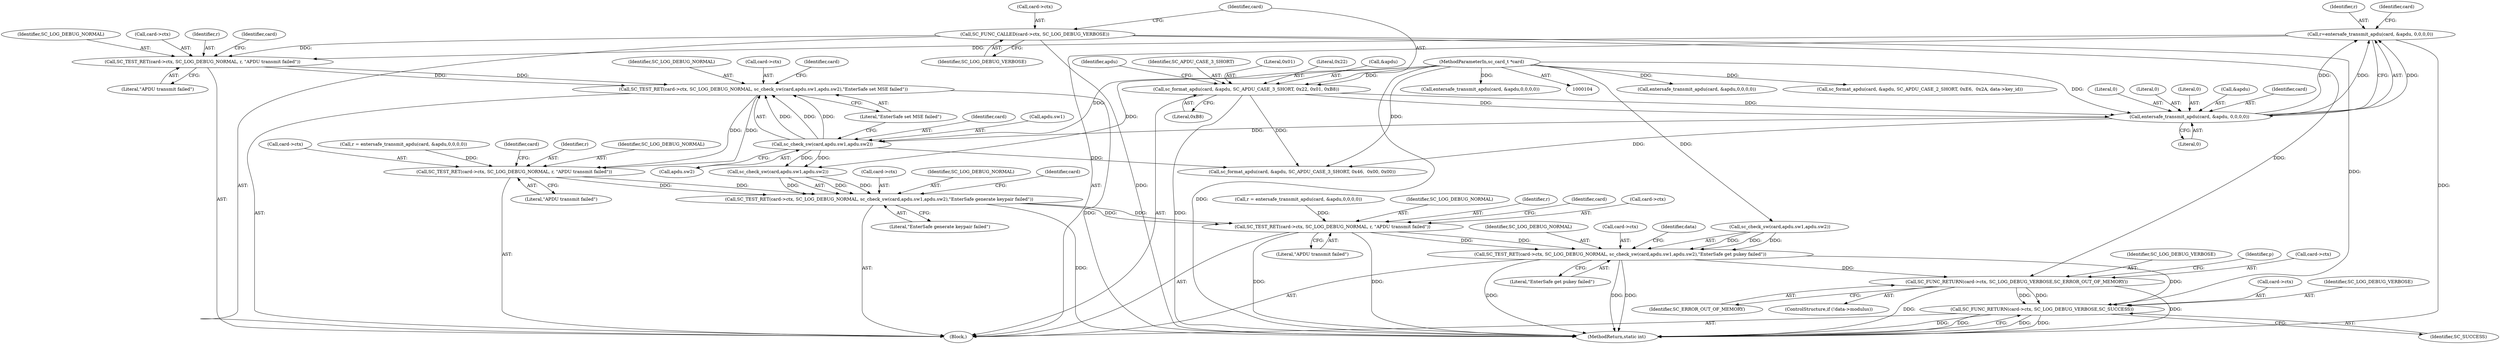 digraph "0_OpenSC_8fe377e93b4b56060e5bbfb6f3142ceaeca744fa_5@pointer" {
"1000198" [label="(Call,SC_TEST_RET(card->ctx, SC_LOG_DEBUG_NORMAL, sc_check_sw(card,apdu.sw1,apdu.sw2),\"EnterSafe set MSE failed\"))"];
"1000191" [label="(Call,SC_TEST_RET(card->ctx, SC_LOG_DEBUG_NORMAL, r, \"APDU transmit failed\"))"];
"1000121" [label="(Call,SC_FUNC_CALLED(card->ctx, SC_LOG_DEBUG_VERBOSE))"];
"1000181" [label="(Call,r=entersafe_transmit_apdu(card, &apdu, 0,0,0,0))"];
"1000183" [label="(Call,entersafe_transmit_apdu(card, &apdu, 0,0,0,0))"];
"1000126" [label="(Call,sc_format_apdu(card, &apdu, SC_APDU_CASE_3_SHORT, 0x22, 0x01, 0xB8))"];
"1000105" [label="(MethodParameterIn,sc_card_t *card)"];
"1000203" [label="(Call,sc_check_sw(card,apdu.sw1,apdu.sw2))"];
"1000270" [label="(Call,SC_TEST_RET(card->ctx, SC_LOG_DEBUG_NORMAL, r, \"APDU transmit failed\"))"];
"1000277" [label="(Call,SC_TEST_RET(card->ctx, SC_LOG_DEBUG_NORMAL, sc_check_sw(card,apdu.sw1,apdu.sw2),\"EnterSafe generate keypair failed\"))"];
"1000332" [label="(Call,SC_TEST_RET(card->ctx, SC_LOG_DEBUG_NORMAL, r, \"APDU transmit failed\"))"];
"1000339" [label="(Call,SC_TEST_RET(card->ctx, SC_LOG_DEBUG_NORMAL, sc_check_sw(card,apdu.sw1,apdu.sw2),\"EnterSafe get pukey failed\"))"];
"1000364" [label="(Call,SC_FUNC_RETURN(card->ctx, SC_LOG_DEBUG_VERBOSE,SC_ERROR_OUT_OF_MEMORY))"];
"1000438" [label="(Call,SC_FUNC_RETURN(card->ctx, SC_LOG_DEBUG_VERBOSE,SC_SUCCESS))"];
"1000133" [label="(Literal,0xB8)"];
"1000262" [label="(Call,entersafe_transmit_apdu(card, &apdu,0,0,0,0))"];
"1000282" [label="(Call,sc_check_sw(card,apdu.sw1,apdu.sw2))"];
"1000125" [label="(Identifier,SC_LOG_DEBUG_VERBOSE)"];
"1000339" [label="(Call,SC_TEST_RET(card->ctx, SC_LOG_DEBUG_NORMAL, sc_check_sw(card,apdu.sw1,apdu.sw2),\"EnterSafe get pukey failed\"))"];
"1000270" [label="(Call,SC_TEST_RET(card->ctx, SC_LOG_DEBUG_NORMAL, r, \"APDU transmit failed\"))"];
"1000344" [label="(Call,sc_check_sw(card,apdu.sw1,apdu.sw2))"];
"1000291" [label="(Call,sc_format_apdu(card, &apdu, SC_APDU_CASE_2_SHORT, 0xE6,  0x2A, data->key_id))"];
"1000341" [label="(Identifier,card)"];
"1000333" [label="(Call,card->ctx)"];
"1000276" [label="(Literal,\"APDU transmit failed\")"];
"1000332" [label="(Call,SC_TEST_RET(card->ctx, SC_LOG_DEBUG_NORMAL, r, \"APDU transmit failed\"))"];
"1000368" [label="(Identifier,SC_LOG_DEBUG_VERBOSE)"];
"1000181" [label="(Call,r=entersafe_transmit_apdu(card, &apdu, 0,0,0,0))"];
"1000271" [label="(Call,card->ctx)"];
"1000203" [label="(Call,sc_check_sw(card,apdu.sw1,apdu.sw2))"];
"1000190" [label="(Literal,0)"];
"1000128" [label="(Call,&apdu)"];
"1000136" [label="(Identifier,apdu)"];
"1000439" [label="(Call,card->ctx)"];
"1000364" [label="(Call,SC_FUNC_RETURN(card->ctx, SC_LOG_DEBUG_VERBOSE,SC_ERROR_OUT_OF_MEMORY))"];
"1000442" [label="(Identifier,SC_LOG_DEBUG_VERBOSE)"];
"1000371" [label="(Identifier,p)"];
"1000192" [label="(Call,card->ctx)"];
"1000213" [label="(Identifier,card)"];
"1000187" [label="(Literal,0)"];
"1000189" [label="(Literal,0)"];
"1000260" [label="(Call,r = entersafe_transmit_apdu(card, &apdu,0,0,0,0))"];
"1000369" [label="(Identifier,SC_ERROR_OUT_OF_MEMORY)"];
"1000278" [label="(Call,card->ctx)"];
"1000279" [label="(Identifier,card)"];
"1000130" [label="(Identifier,SC_APDU_CASE_3_SHORT)"];
"1000127" [label="(Identifier,card)"];
"1000290" [label="(Literal,\"EnterSafe generate keypair failed\")"];
"1000338" [label="(Literal,\"APDU transmit failed\")"];
"1000193" [label="(Identifier,card)"];
"1000202" [label="(Identifier,SC_LOG_DEBUG_NORMAL)"];
"1000322" [label="(Call,r = entersafe_transmit_apdu(card, &apdu,0,0,0,0))"];
"1000121" [label="(Call,SC_FUNC_CALLED(card->ctx, SC_LOG_DEBUG_VERBOSE))"];
"1000343" [label="(Identifier,SC_LOG_DEBUG_NORMAL)"];
"1000183" [label="(Call,entersafe_transmit_apdu(card, &apdu, 0,0,0,0))"];
"1000444" [label="(MethodReturn,static int)"];
"1000122" [label="(Call,card->ctx)"];
"1000188" [label="(Literal,0)"];
"1000212" [label="(Call,sc_format_apdu(card, &apdu, SC_APDU_CASE_3_SHORT, 0x46,  0x00, 0x00))"];
"1000204" [label="(Identifier,card)"];
"1000340" [label="(Call,card->ctx)"];
"1000443" [label="(Identifier,SC_SUCCESS)"];
"1000352" [label="(Literal,\"EnterSafe get pukey failed\")"];
"1000355" [label="(Identifier,data)"];
"1000275" [label="(Identifier,r)"];
"1000132" [label="(Literal,0x01)"];
"1000365" [label="(Call,card->ctx)"];
"1000197" [label="(Literal,\"APDU transmit failed\")"];
"1000196" [label="(Identifier,r)"];
"1000185" [label="(Call,&apdu)"];
"1000199" [label="(Call,card->ctx)"];
"1000277" [label="(Call,SC_TEST_RET(card->ctx, SC_LOG_DEBUG_NORMAL, sc_check_sw(card,apdu.sw1,apdu.sw2),\"EnterSafe generate keypair failed\"))"];
"1000336" [label="(Identifier,SC_LOG_DEBUG_NORMAL)"];
"1000438" [label="(Call,SC_FUNC_RETURN(card->ctx, SC_LOG_DEBUG_VERBOSE,SC_SUCCESS))"];
"1000182" [label="(Identifier,r)"];
"1000131" [label="(Literal,0x22)"];
"1000191" [label="(Call,SC_TEST_RET(card->ctx, SC_LOG_DEBUG_NORMAL, r, \"APDU transmit failed\"))"];
"1000281" [label="(Identifier,SC_LOG_DEBUG_NORMAL)"];
"1000200" [label="(Identifier,card)"];
"1000292" [label="(Identifier,card)"];
"1000359" [label="(ControlStructure,if (!data->modulus))"];
"1000107" [label="(Block,)"];
"1000195" [label="(Identifier,SC_LOG_DEBUG_NORMAL)"];
"1000205" [label="(Call,apdu.sw1)"];
"1000208" [label="(Call,apdu.sw2)"];
"1000337" [label="(Identifier,r)"];
"1000211" [label="(Literal,\"EnterSafe set MSE failed\")"];
"1000105" [label="(MethodParameterIn,sc_card_t *card)"];
"1000198" [label="(Call,SC_TEST_RET(card->ctx, SC_LOG_DEBUG_NORMAL, sc_check_sw(card,apdu.sw1,apdu.sw2),\"EnterSafe set MSE failed\"))"];
"1000126" [label="(Call,sc_format_apdu(card, &apdu, SC_APDU_CASE_3_SHORT, 0x22, 0x01, 0xB8))"];
"1000184" [label="(Identifier,card)"];
"1000274" [label="(Identifier,SC_LOG_DEBUG_NORMAL)"];
"1000324" [label="(Call,entersafe_transmit_apdu(card, &apdu,0,0,0,0))"];
"1000198" -> "1000107"  [label="AST: "];
"1000198" -> "1000211"  [label="CFG: "];
"1000199" -> "1000198"  [label="AST: "];
"1000202" -> "1000198"  [label="AST: "];
"1000203" -> "1000198"  [label="AST: "];
"1000211" -> "1000198"  [label="AST: "];
"1000213" -> "1000198"  [label="CFG: "];
"1000198" -> "1000444"  [label="DDG: "];
"1000191" -> "1000198"  [label="DDG: "];
"1000191" -> "1000198"  [label="DDG: "];
"1000203" -> "1000198"  [label="DDG: "];
"1000203" -> "1000198"  [label="DDG: "];
"1000203" -> "1000198"  [label="DDG: "];
"1000198" -> "1000270"  [label="DDG: "];
"1000198" -> "1000270"  [label="DDG: "];
"1000191" -> "1000107"  [label="AST: "];
"1000191" -> "1000197"  [label="CFG: "];
"1000192" -> "1000191"  [label="AST: "];
"1000195" -> "1000191"  [label="AST: "];
"1000196" -> "1000191"  [label="AST: "];
"1000197" -> "1000191"  [label="AST: "];
"1000200" -> "1000191"  [label="CFG: "];
"1000121" -> "1000191"  [label="DDG: "];
"1000181" -> "1000191"  [label="DDG: "];
"1000121" -> "1000107"  [label="AST: "];
"1000121" -> "1000125"  [label="CFG: "];
"1000122" -> "1000121"  [label="AST: "];
"1000125" -> "1000121"  [label="AST: "];
"1000127" -> "1000121"  [label="CFG: "];
"1000121" -> "1000444"  [label="DDG: "];
"1000121" -> "1000364"  [label="DDG: "];
"1000121" -> "1000438"  [label="DDG: "];
"1000181" -> "1000107"  [label="AST: "];
"1000181" -> "1000183"  [label="CFG: "];
"1000182" -> "1000181"  [label="AST: "];
"1000183" -> "1000181"  [label="AST: "];
"1000193" -> "1000181"  [label="CFG: "];
"1000181" -> "1000444"  [label="DDG: "];
"1000183" -> "1000181"  [label="DDG: "];
"1000183" -> "1000181"  [label="DDG: "];
"1000183" -> "1000181"  [label="DDG: "];
"1000183" -> "1000190"  [label="CFG: "];
"1000184" -> "1000183"  [label="AST: "];
"1000185" -> "1000183"  [label="AST: "];
"1000187" -> "1000183"  [label="AST: "];
"1000188" -> "1000183"  [label="AST: "];
"1000189" -> "1000183"  [label="AST: "];
"1000190" -> "1000183"  [label="AST: "];
"1000126" -> "1000183"  [label="DDG: "];
"1000126" -> "1000183"  [label="DDG: "];
"1000105" -> "1000183"  [label="DDG: "];
"1000183" -> "1000203"  [label="DDG: "];
"1000183" -> "1000212"  [label="DDG: "];
"1000126" -> "1000107"  [label="AST: "];
"1000126" -> "1000133"  [label="CFG: "];
"1000127" -> "1000126"  [label="AST: "];
"1000128" -> "1000126"  [label="AST: "];
"1000130" -> "1000126"  [label="AST: "];
"1000131" -> "1000126"  [label="AST: "];
"1000132" -> "1000126"  [label="AST: "];
"1000133" -> "1000126"  [label="AST: "];
"1000136" -> "1000126"  [label="CFG: "];
"1000126" -> "1000444"  [label="DDG: "];
"1000105" -> "1000126"  [label="DDG: "];
"1000126" -> "1000212"  [label="DDG: "];
"1000105" -> "1000104"  [label="AST: "];
"1000105" -> "1000444"  [label="DDG: "];
"1000105" -> "1000203"  [label="DDG: "];
"1000105" -> "1000212"  [label="DDG: "];
"1000105" -> "1000262"  [label="DDG: "];
"1000105" -> "1000282"  [label="DDG: "];
"1000105" -> "1000291"  [label="DDG: "];
"1000105" -> "1000324"  [label="DDG: "];
"1000105" -> "1000344"  [label="DDG: "];
"1000203" -> "1000208"  [label="CFG: "];
"1000204" -> "1000203"  [label="AST: "];
"1000205" -> "1000203"  [label="AST: "];
"1000208" -> "1000203"  [label="AST: "];
"1000211" -> "1000203"  [label="CFG: "];
"1000203" -> "1000212"  [label="DDG: "];
"1000203" -> "1000282"  [label="DDG: "];
"1000203" -> "1000282"  [label="DDG: "];
"1000270" -> "1000107"  [label="AST: "];
"1000270" -> "1000276"  [label="CFG: "];
"1000271" -> "1000270"  [label="AST: "];
"1000274" -> "1000270"  [label="AST: "];
"1000275" -> "1000270"  [label="AST: "];
"1000276" -> "1000270"  [label="AST: "];
"1000279" -> "1000270"  [label="CFG: "];
"1000260" -> "1000270"  [label="DDG: "];
"1000270" -> "1000277"  [label="DDG: "];
"1000270" -> "1000277"  [label="DDG: "];
"1000277" -> "1000107"  [label="AST: "];
"1000277" -> "1000290"  [label="CFG: "];
"1000278" -> "1000277"  [label="AST: "];
"1000281" -> "1000277"  [label="AST: "];
"1000282" -> "1000277"  [label="AST: "];
"1000290" -> "1000277"  [label="AST: "];
"1000292" -> "1000277"  [label="CFG: "];
"1000277" -> "1000444"  [label="DDG: "];
"1000282" -> "1000277"  [label="DDG: "];
"1000282" -> "1000277"  [label="DDG: "];
"1000282" -> "1000277"  [label="DDG: "];
"1000277" -> "1000332"  [label="DDG: "];
"1000277" -> "1000332"  [label="DDG: "];
"1000332" -> "1000107"  [label="AST: "];
"1000332" -> "1000338"  [label="CFG: "];
"1000333" -> "1000332"  [label="AST: "];
"1000336" -> "1000332"  [label="AST: "];
"1000337" -> "1000332"  [label="AST: "];
"1000338" -> "1000332"  [label="AST: "];
"1000341" -> "1000332"  [label="CFG: "];
"1000332" -> "1000444"  [label="DDG: "];
"1000332" -> "1000444"  [label="DDG: "];
"1000322" -> "1000332"  [label="DDG: "];
"1000332" -> "1000339"  [label="DDG: "];
"1000332" -> "1000339"  [label="DDG: "];
"1000339" -> "1000107"  [label="AST: "];
"1000339" -> "1000352"  [label="CFG: "];
"1000340" -> "1000339"  [label="AST: "];
"1000343" -> "1000339"  [label="AST: "];
"1000344" -> "1000339"  [label="AST: "];
"1000352" -> "1000339"  [label="AST: "];
"1000355" -> "1000339"  [label="CFG: "];
"1000339" -> "1000444"  [label="DDG: "];
"1000339" -> "1000444"  [label="DDG: "];
"1000339" -> "1000444"  [label="DDG: "];
"1000344" -> "1000339"  [label="DDG: "];
"1000344" -> "1000339"  [label="DDG: "];
"1000344" -> "1000339"  [label="DDG: "];
"1000339" -> "1000364"  [label="DDG: "];
"1000339" -> "1000438"  [label="DDG: "];
"1000364" -> "1000359"  [label="AST: "];
"1000364" -> "1000369"  [label="CFG: "];
"1000365" -> "1000364"  [label="AST: "];
"1000368" -> "1000364"  [label="AST: "];
"1000369" -> "1000364"  [label="AST: "];
"1000371" -> "1000364"  [label="CFG: "];
"1000364" -> "1000444"  [label="DDG: "];
"1000364" -> "1000444"  [label="DDG: "];
"1000364" -> "1000438"  [label="DDG: "];
"1000364" -> "1000438"  [label="DDG: "];
"1000438" -> "1000107"  [label="AST: "];
"1000438" -> "1000443"  [label="CFG: "];
"1000439" -> "1000438"  [label="AST: "];
"1000442" -> "1000438"  [label="AST: "];
"1000443" -> "1000438"  [label="AST: "];
"1000444" -> "1000438"  [label="CFG: "];
"1000438" -> "1000444"  [label="DDG: "];
"1000438" -> "1000444"  [label="DDG: "];
"1000438" -> "1000444"  [label="DDG: "];
"1000438" -> "1000444"  [label="DDG: "];
}
